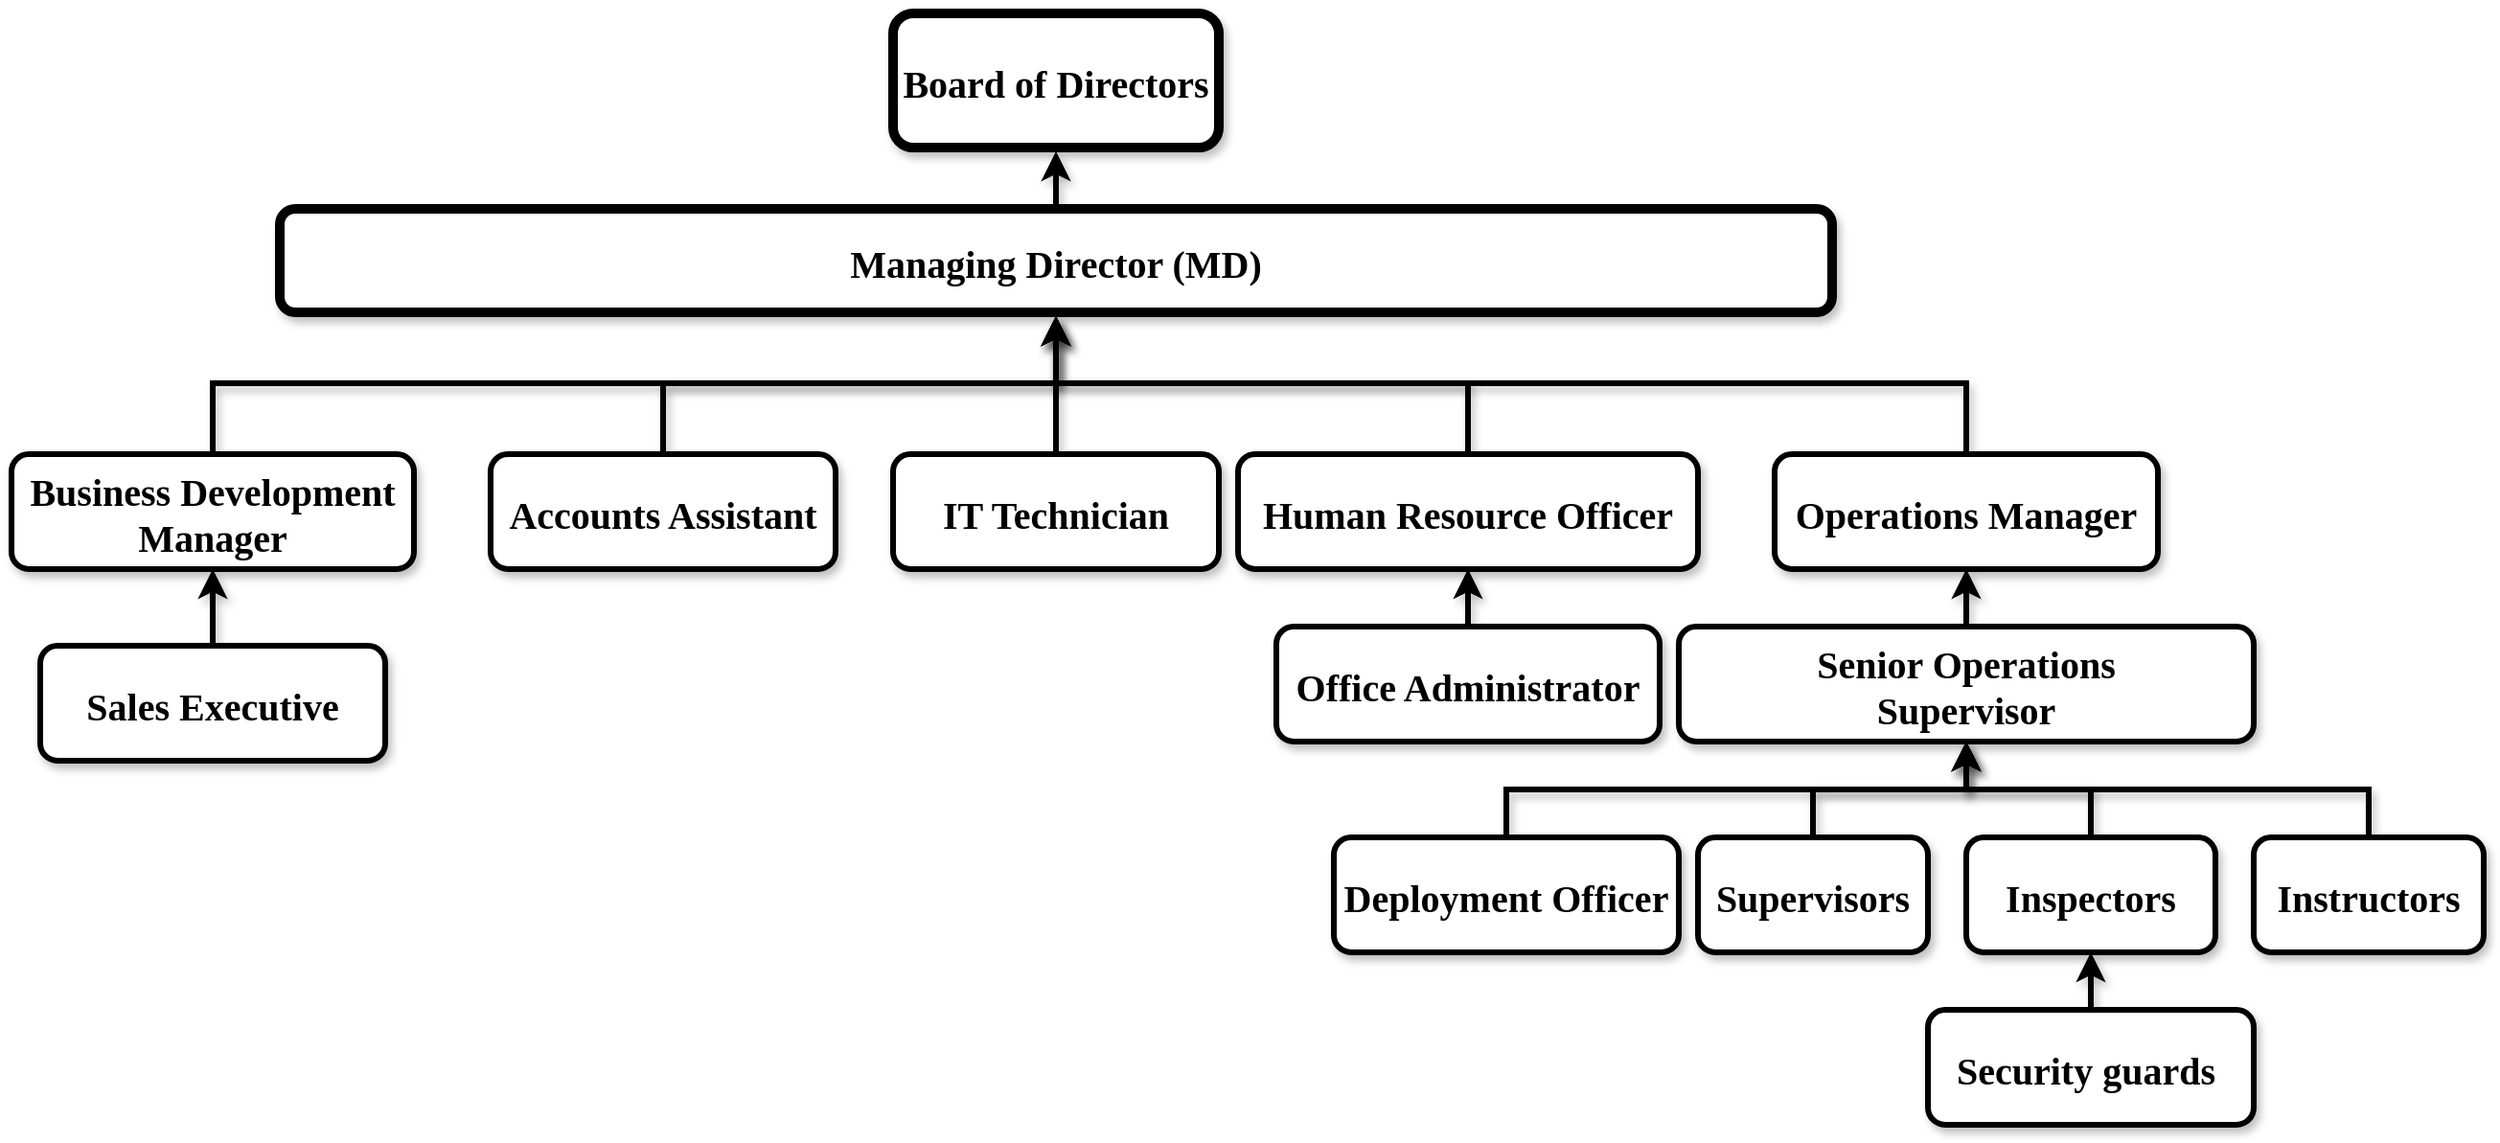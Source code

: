 <mxfile version="26.0.16">
  <diagram name="Page-1" id="AJRmofzPEsTIlUFj2CXO">
    <mxGraphModel dx="1730" dy="460" grid="1" gridSize="10" guides="1" tooltips="1" connect="1" arrows="1" fold="1" page="1" pageScale="1" pageWidth="850" pageHeight="1100" math="0" shadow="0">
      <root>
        <mxCell id="0" />
        <mxCell id="1" parent="0" />
        <mxCell id="A1Uzxhxm5-m14l__Z3a2-18" value="" style="edgeStyle=orthogonalEdgeStyle;rounded=0;orthogonalLoop=1;jettySize=auto;fontStyle=1;shadow=1;fontSize=20;fontFamily=Times New Roman;textShadow=0;labelBorderColor=none;strokeWidth=3;" edge="1" parent="1" source="3" target="A1Uzxhxm5-m14l__Z3a2-17">
          <mxGeometry relative="1" as="geometry" />
        </mxCell>
        <mxCell id="A1Uzxhxm5-m14l__Z3a2-23" value="" style="edgeStyle=orthogonalEdgeStyle;rounded=0;orthogonalLoop=1;jettySize=auto;fontStyle=1;shadow=1;fontSize=20;fontFamily=Times New Roman;textShadow=0;labelBorderColor=none;strokeWidth=3;" edge="1" parent="1" source="A1Uzxhxm5-m14l__Z3a2-22" target="3">
          <mxGeometry relative="1" as="geometry" />
        </mxCell>
        <mxCell id="A1Uzxhxm5-m14l__Z3a2-26" value="" style="edgeStyle=orthogonalEdgeStyle;rounded=0;orthogonalLoop=1;jettySize=auto;fontStyle=1;shadow=1;fontSize=20;fontFamily=Times New Roman;textShadow=0;labelBorderColor=none;strokeWidth=3;" edge="1" parent="1" source="A1Uzxhxm5-m14l__Z3a2-25" target="3">
          <mxGeometry relative="1" as="geometry" />
        </mxCell>
        <mxCell id="A1Uzxhxm5-m14l__Z3a2-28" value="" style="edgeStyle=orthogonalEdgeStyle;rounded=0;orthogonalLoop=1;jettySize=auto;fontStyle=1;shadow=1;fontSize=20;fontFamily=Times New Roman;textShadow=0;labelBorderColor=none;strokeWidth=3;" edge="1" parent="1" source="A1Uzxhxm5-m14l__Z3a2-27" target="3">
          <mxGeometry relative="1" as="geometry" />
        </mxCell>
        <mxCell id="A1Uzxhxm5-m14l__Z3a2-33" value="" style="edgeStyle=orthogonalEdgeStyle;rounded=0;orthogonalLoop=1;jettySize=auto;fontStyle=1;shadow=1;fontSize=20;fontFamily=Times New Roman;textShadow=0;labelBorderColor=none;strokeWidth=3;" edge="1" parent="1" source="A1Uzxhxm5-m14l__Z3a2-32" target="3">
          <mxGeometry relative="1" as="geometry" />
        </mxCell>
        <mxCell id="A1Uzxhxm5-m14l__Z3a2-37" value="" style="edgeStyle=orthogonalEdgeStyle;rounded=0;orthogonalLoop=1;jettySize=auto;fontStyle=1;shadow=1;fontSize=20;fontFamily=Times New Roman;textShadow=0;labelBorderColor=none;strokeWidth=3;" edge="1" parent="1" source="A1Uzxhxm5-m14l__Z3a2-36" target="3">
          <mxGeometry relative="1" as="geometry" />
        </mxCell>
        <mxCell id="3" value="Managing Director (MD)" style="strokeWidth=5;fontStyle=1;shadow=1;fontSize=20;fontFamily=Times New Roman;textShadow=0;labelBorderColor=none;perimeterSpacing=2;rounded=1;" parent="1" vertex="1">
          <mxGeometry x="-30" y="112" width="810" height="54" as="geometry" />
        </mxCell>
        <mxCell id="A1Uzxhxm5-m14l__Z3a2-17" value="Board of Directors" style="strokeWidth=5;fontStyle=1;shadow=1;fontSize=20;fontFamily=Times New Roman;textShadow=0;labelBorderColor=none;perimeterSpacing=2;rounded=1;" vertex="1" parent="1">
          <mxGeometry x="290" y="10" width="170" height="70" as="geometry" />
        </mxCell>
        <mxCell id="A1Uzxhxm5-m14l__Z3a2-22" value="Accounts Assistant" style="strokeWidth=3;fontStyle=1;shadow=1;fontSize=20;fontFamily=Times New Roman;textShadow=0;labelBorderColor=none;rounded=1;" vertex="1" parent="1">
          <mxGeometry x="80" y="240" width="180" height="60" as="geometry" />
        </mxCell>
        <mxCell id="A1Uzxhxm5-m14l__Z3a2-25" value="IT Technician" style="strokeWidth=3;fontStyle=1;shadow=1;fontSize=20;fontFamily=Times New Roman;textShadow=0;labelBorderColor=none;rounded=1;" vertex="1" parent="1">
          <mxGeometry x="290" y="240" width="170" height="60" as="geometry" />
        </mxCell>
        <mxCell id="A1Uzxhxm5-m14l__Z3a2-31" value="" style="edgeStyle=orthogonalEdgeStyle;rounded=0;orthogonalLoop=1;jettySize=auto;fontStyle=1;shadow=1;fontSize=20;fontFamily=Times New Roman;textShadow=0;labelBorderColor=none;strokeWidth=3;" edge="1" parent="1" source="A1Uzxhxm5-m14l__Z3a2-30" target="A1Uzxhxm5-m14l__Z3a2-27">
          <mxGeometry relative="1" as="geometry" />
        </mxCell>
        <mxCell id="A1Uzxhxm5-m14l__Z3a2-27" value="Human Resource Officer" style="strokeWidth=3;fontStyle=1;shadow=1;fontSize=20;fontFamily=Times New Roman;textShadow=0;labelBorderColor=none;rounded=1;" vertex="1" parent="1">
          <mxGeometry x="470" y="240" width="240" height="60" as="geometry" />
        </mxCell>
        <mxCell id="A1Uzxhxm5-m14l__Z3a2-30" value="Office Administrator" style="strokeWidth=3;fontStyle=1;shadow=1;fontSize=20;fontFamily=Times New Roman;textShadow=0;labelBorderColor=none;rounded=1;" vertex="1" parent="1">
          <mxGeometry x="490" y="330" width="200" height="60" as="geometry" />
        </mxCell>
        <mxCell id="A1Uzxhxm5-m14l__Z3a2-35" value="" style="edgeStyle=orthogonalEdgeStyle;rounded=0;orthogonalLoop=1;jettySize=auto;fontStyle=1;shadow=1;fontSize=20;fontFamily=Times New Roman;textShadow=0;labelBorderColor=none;strokeWidth=3;" edge="1" parent="1" source="A1Uzxhxm5-m14l__Z3a2-34" target="A1Uzxhxm5-m14l__Z3a2-32">
          <mxGeometry relative="1" as="geometry" />
        </mxCell>
        <mxCell id="A1Uzxhxm5-m14l__Z3a2-32" value="Business Development&#xa;Manager" style="strokeWidth=3;fontStyle=1;shadow=1;fontSize=20;fontFamily=Times New Roman;textShadow=0;labelBorderColor=none;rounded=1;" vertex="1" parent="1">
          <mxGeometry x="-170" y="240" width="210" height="60" as="geometry" />
        </mxCell>
        <mxCell id="A1Uzxhxm5-m14l__Z3a2-34" value="Sales Executive" style="strokeWidth=3;fontStyle=1;shadow=1;fontSize=20;fontFamily=Times New Roman;textShadow=0;labelBorderColor=none;rounded=1;" vertex="1" parent="1">
          <mxGeometry x="-155" y="340" width="180" height="60" as="geometry" />
        </mxCell>
        <mxCell id="A1Uzxhxm5-m14l__Z3a2-39" value="" style="edgeStyle=orthogonalEdgeStyle;rounded=0;orthogonalLoop=1;jettySize=auto;fontStyle=1;shadow=1;fontSize=20;fontFamily=Times New Roman;textShadow=0;labelBorderColor=none;strokeWidth=3;" edge="1" parent="1" source="A1Uzxhxm5-m14l__Z3a2-38" target="A1Uzxhxm5-m14l__Z3a2-36">
          <mxGeometry relative="1" as="geometry" />
        </mxCell>
        <mxCell id="A1Uzxhxm5-m14l__Z3a2-36" value="Operations Manager" style="strokeWidth=3;fontStyle=1;shadow=1;fontSize=20;fontFamily=Times New Roman;textShadow=0;labelBorderColor=none;rounded=1;" vertex="1" parent="1">
          <mxGeometry x="750" y="240" width="200" height="60" as="geometry" />
        </mxCell>
        <mxCell id="A1Uzxhxm5-m14l__Z3a2-41" value="" style="edgeStyle=orthogonalEdgeStyle;rounded=0;orthogonalLoop=1;jettySize=auto;fontStyle=1;shadow=1;fontSize=20;fontFamily=Times New Roman;textShadow=0;labelBorderColor=none;strokeWidth=3;" edge="1" parent="1" source="A1Uzxhxm5-m14l__Z3a2-40" target="A1Uzxhxm5-m14l__Z3a2-38">
          <mxGeometry relative="1" as="geometry" />
        </mxCell>
        <mxCell id="A1Uzxhxm5-m14l__Z3a2-45" value="" style="edgeStyle=orthogonalEdgeStyle;rounded=0;orthogonalLoop=1;jettySize=auto;fontStyle=1;shadow=1;fontSize=20;fontFamily=Times New Roman;textShadow=0;labelBorderColor=none;strokeWidth=3;" edge="1" parent="1" source="A1Uzxhxm5-m14l__Z3a2-44" target="A1Uzxhxm5-m14l__Z3a2-38">
          <mxGeometry relative="1" as="geometry" />
        </mxCell>
        <mxCell id="A1Uzxhxm5-m14l__Z3a2-47" value="" style="edgeStyle=orthogonalEdgeStyle;rounded=0;orthogonalLoop=1;jettySize=auto;fontStyle=1;shadow=1;fontSize=20;fontFamily=Times New Roman;textShadow=0;labelBorderColor=none;strokeWidth=3;" edge="1" parent="1" source="A1Uzxhxm5-m14l__Z3a2-46" target="A1Uzxhxm5-m14l__Z3a2-38">
          <mxGeometry relative="1" as="geometry" />
        </mxCell>
        <mxCell id="A1Uzxhxm5-m14l__Z3a2-49" value="" style="edgeStyle=orthogonalEdgeStyle;rounded=0;orthogonalLoop=1;jettySize=auto;fontStyle=1;shadow=1;fontSize=20;fontFamily=Times New Roman;textShadow=0;labelBorderColor=none;strokeWidth=3;" edge="1" parent="1" source="A1Uzxhxm5-m14l__Z3a2-48" target="A1Uzxhxm5-m14l__Z3a2-38">
          <mxGeometry relative="1" as="geometry" />
        </mxCell>
        <mxCell id="A1Uzxhxm5-m14l__Z3a2-38" value="Senior Operations&#xa;Supervisor" style="strokeWidth=3;fontStyle=1;shadow=1;fontSize=20;fontFamily=Times New Roman;textShadow=0;labelBorderColor=none;rounded=1;" vertex="1" parent="1">
          <mxGeometry x="700" y="330" width="300" height="60" as="geometry" />
        </mxCell>
        <mxCell id="A1Uzxhxm5-m14l__Z3a2-40" value="Deployment Officer" style="strokeWidth=3;fontStyle=1;shadow=1;fontSize=20;fontFamily=Times New Roman;textShadow=0;labelBorderColor=none;rounded=1;" vertex="1" parent="1">
          <mxGeometry x="520" y="440" width="180" height="60" as="geometry" />
        </mxCell>
        <mxCell id="A1Uzxhxm5-m14l__Z3a2-51" value="" style="edgeStyle=orthogonalEdgeStyle;rounded=0;orthogonalLoop=1;jettySize=auto;fontStyle=1;shadow=1;fontSize=20;fontFamily=Times New Roman;textShadow=0;labelBorderColor=none;strokeWidth=3;" edge="1" parent="1" source="A1Uzxhxm5-m14l__Z3a2-50" target="A1Uzxhxm5-m14l__Z3a2-44">
          <mxGeometry relative="1" as="geometry" />
        </mxCell>
        <mxCell id="A1Uzxhxm5-m14l__Z3a2-44" value="Inspectors" style="strokeWidth=3;fontStyle=1;shadow=1;fontSize=20;fontFamily=Times New Roman;textShadow=0;labelBorderColor=none;rounded=1;" vertex="1" parent="1">
          <mxGeometry x="850" y="440" width="130" height="60" as="geometry" />
        </mxCell>
        <mxCell id="A1Uzxhxm5-m14l__Z3a2-46" value="Supervisors" style="strokeWidth=3;fontStyle=1;shadow=1;fontSize=20;fontFamily=Times New Roman;textShadow=0;labelBorderColor=none;rounded=1;" vertex="1" parent="1">
          <mxGeometry x="710" y="440" width="120" height="60" as="geometry" />
        </mxCell>
        <mxCell id="A1Uzxhxm5-m14l__Z3a2-48" value="Instructors" style="strokeWidth=3;fontStyle=1;shadow=1;fontSize=20;fontFamily=Times New Roman;textShadow=0;labelBorderColor=none;rounded=1;" vertex="1" parent="1">
          <mxGeometry x="1000" y="440" width="120" height="60" as="geometry" />
        </mxCell>
        <mxCell id="A1Uzxhxm5-m14l__Z3a2-50" value="Security guards " style="strokeWidth=3;fontStyle=1;shadow=1;fontSize=20;fontFamily=Times New Roman;textShadow=0;labelBorderColor=none;rounded=1;" vertex="1" parent="1">
          <mxGeometry x="830" y="530" width="170" height="60" as="geometry" />
        </mxCell>
      </root>
    </mxGraphModel>
  </diagram>
</mxfile>
